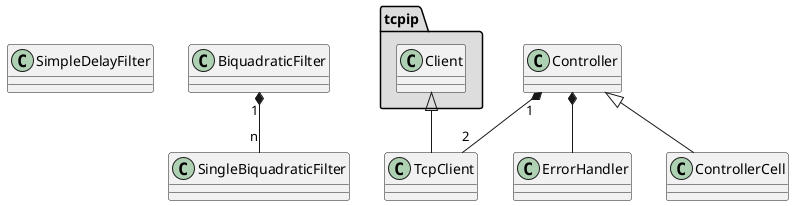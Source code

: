 @startuml
package "tcpip" #DDDDDD {
  class Client
}

class SimpleDelayFilter
BiquadraticFilter "1" *-- "n" SingleBiquadraticFilter

Client <|-- TcpClient

Controller *-- ErrorHandler
Controller "1" *-- "2" TcpClient
Controller <|-- ControllerCell
@enduml
